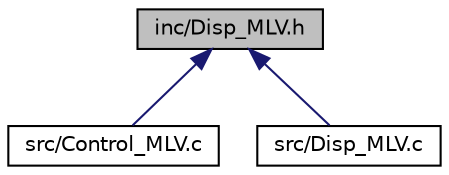 digraph "inc/Disp_MLV.h"
{
 // LATEX_PDF_SIZE
  edge [fontname="Helvetica",fontsize="10",labelfontname="Helvetica",labelfontsize="10"];
  node [fontname="Helvetica",fontsize="10",shape=record];
  Node1 [label="inc/Disp_MLV.h",height=0.2,width=0.4,color="black", fillcolor="grey75", style="filled", fontcolor="black",tooltip=" "];
  Node1 -> Node2 [dir="back",color="midnightblue",fontsize="10",style="solid",fontname="Helvetica"];
  Node2 [label="src/Control_MLV.c",height=0.2,width=0.4,color="black", fillcolor="white", style="filled",URL="$Control__MLV_8c.html",tooltip=" "];
  Node1 -> Node3 [dir="back",color="midnightblue",fontsize="10",style="solid",fontname="Helvetica"];
  Node3 [label="src/Disp_MLV.c",height=0.2,width=0.4,color="black", fillcolor="white", style="filled",URL="$Disp__MLV_8c.html",tooltip=" "];
}
